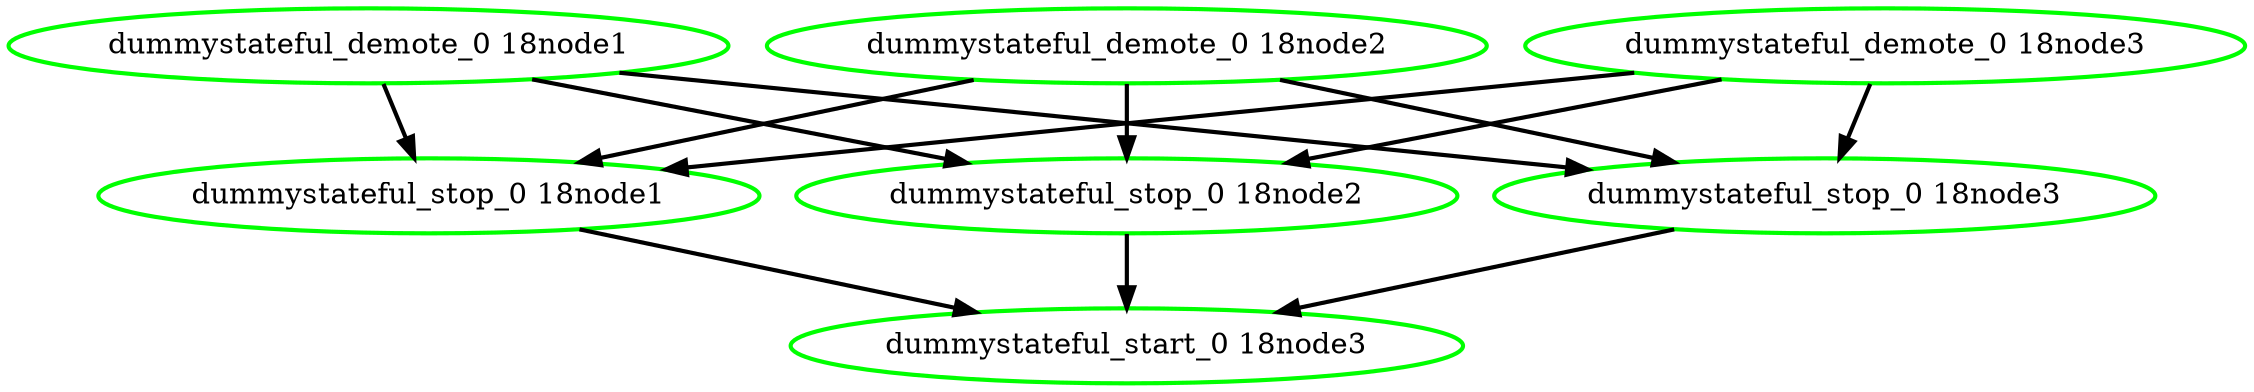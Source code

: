 digraph "g" {
"dummystateful_demote_0 18node1" -> "dummystateful_stop_0 18node1" [ style = bold]
"dummystateful_demote_0 18node1" -> "dummystateful_stop_0 18node2" [ style = bold]
"dummystateful_demote_0 18node1" -> "dummystateful_stop_0 18node3" [ style = bold]
"dummystateful_demote_0 18node1" [ style=bold color="green" fontcolor="black"]
"dummystateful_demote_0 18node2" -> "dummystateful_stop_0 18node1" [ style = bold]
"dummystateful_demote_0 18node2" -> "dummystateful_stop_0 18node2" [ style = bold]
"dummystateful_demote_0 18node2" -> "dummystateful_stop_0 18node3" [ style = bold]
"dummystateful_demote_0 18node2" [ style=bold color="green" fontcolor="black"]
"dummystateful_demote_0 18node3" -> "dummystateful_stop_0 18node1" [ style = bold]
"dummystateful_demote_0 18node3" -> "dummystateful_stop_0 18node2" [ style = bold]
"dummystateful_demote_0 18node3" -> "dummystateful_stop_0 18node3" [ style = bold]
"dummystateful_demote_0 18node3" [ style=bold color="green" fontcolor="black"]
"dummystateful_start_0 18node3" [ style=bold color="green" fontcolor="black"]
"dummystateful_stop_0 18node1" -> "dummystateful_start_0 18node3" [ style = bold]
"dummystateful_stop_0 18node1" [ style=bold color="green" fontcolor="black"]
"dummystateful_stop_0 18node2" -> "dummystateful_start_0 18node3" [ style = bold]
"dummystateful_stop_0 18node2" [ style=bold color="green" fontcolor="black"]
"dummystateful_stop_0 18node3" -> "dummystateful_start_0 18node3" [ style = bold]
"dummystateful_stop_0 18node3" [ style=bold color="green" fontcolor="black"]
}
